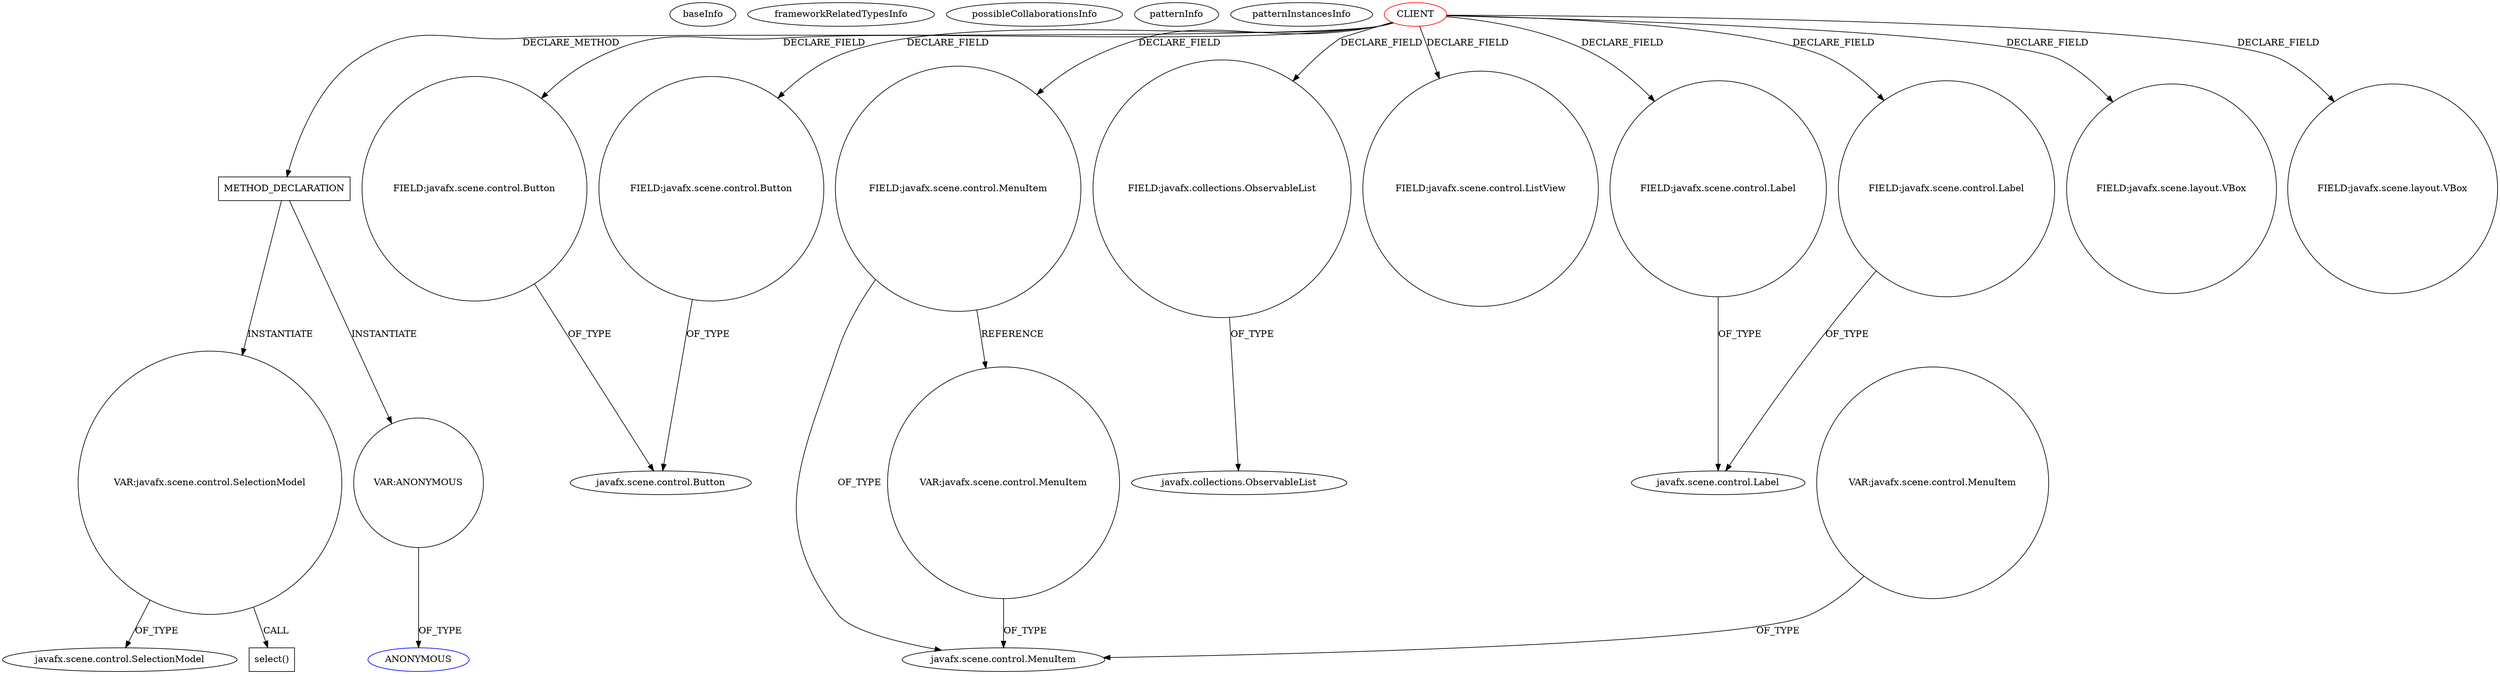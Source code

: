 digraph {
baseInfo[graphId=632,category="pattern",isAnonymous=false,possibleRelation=false]
frameworkRelatedTypesInfo[]
possibleCollaborationsInfo[]
patternInfo[frequency=2.0,patternRootClient=0]
patternInstancesInfo[0="zvakanaka-bitbit~/zvakanaka-bitbit/bitbit-master/src/bitbit/BitBit.java~BitBit~4923",1="hock323-eventManager~/hock323-eventManager/EventManager-master/src/eventManager/controller/pokerTournament/TournamentController.java~TournamentController~3009"]
232[label="javafx.scene.control.SelectionModel",vertexType="FRAMEWORK_CLASS_TYPE",isFrameworkType=false]
256[label="VAR:javafx.scene.control.SelectionModel",vertexType="VARIABLE_EXPRESION",isFrameworkType=false,shape=circle]
257[label="select()",vertexType="INSIDE_CALL",isFrameworkType=false,shape=box]
216[label="METHOD_DECLARATION",vertexType="CLIENT_METHOD_DECLARATION",isFrameworkType=false,shape=box]
0[label="CLIENT",vertexType="ROOT_CLIENT_CLASS_DECLARATION",isFrameworkType=false,color=red]
44[label="FIELD:javafx.scene.control.Button",vertexType="FIELD_DECLARATION",isFrameworkType=false,shape=circle]
18[label="FIELD:javafx.scene.control.Button",vertexType="FIELD_DECLARATION",isFrameworkType=false,shape=circle]
38[label="FIELD:javafx.scene.control.MenuItem",vertexType="FIELD_DECLARATION",isFrameworkType=false,shape=circle]
10[label="FIELD:javafx.collections.ObservableList",vertexType="FIELD_DECLARATION",isFrameworkType=false,shape=circle]
11[label="javafx.collections.ObservableList",vertexType="FRAMEWORK_INTERFACE_TYPE",isFrameworkType=false]
3[label="javafx.scene.control.MenuItem",vertexType="FRAMEWORK_CLASS_TYPE",isFrameworkType=false]
4[label="FIELD:javafx.scene.control.ListView",vertexType="FIELD_DECLARATION",isFrameworkType=false,shape=circle]
428[label="VAR:javafx.scene.control.MenuItem",vertexType="VARIABLE_EXPRESION",isFrameworkType=false,shape=circle]
308[label="VAR:javafx.scene.control.MenuItem",vertexType="VARIABLE_EXPRESION",isFrameworkType=false,shape=circle]
22[label="FIELD:javafx.scene.control.Label",vertexType="FIELD_DECLARATION",isFrameworkType=false,shape=circle]
23[label="javafx.scene.control.Label",vertexType="FRAMEWORK_CLASS_TYPE",isFrameworkType=false]
60[label="FIELD:javafx.scene.control.Label",vertexType="FIELD_DECLARATION",isFrameworkType=false,shape=circle]
19[label="javafx.scene.control.Button",vertexType="FRAMEWORK_CLASS_TYPE",isFrameworkType=false]
227[label="VAR:ANONYMOUS",vertexType="VARIABLE_EXPRESION",isFrameworkType=false,shape=circle]
228[label="ANONYMOUS",vertexType="REFERENCE_ANONYMOUS_DECLARATION",isFrameworkType=false,color=blue]
56[label="FIELD:javafx.scene.layout.VBox",vertexType="FIELD_DECLARATION",isFrameworkType=false,shape=circle]
24[label="FIELD:javafx.scene.layout.VBox",vertexType="FIELD_DECLARATION",isFrameworkType=false,shape=circle]
227->228[label="OF_TYPE"]
256->232[label="OF_TYPE"]
60->23[label="OF_TYPE"]
0->10[label="DECLARE_FIELD"]
0->56[label="DECLARE_FIELD"]
0->60[label="DECLARE_FIELD"]
0->44[label="DECLARE_FIELD"]
18->19[label="OF_TYPE"]
0->18[label="DECLARE_FIELD"]
38->308[label="REFERENCE"]
0->24[label="DECLARE_FIELD"]
0->38[label="DECLARE_FIELD"]
216->256[label="INSTANTIATE"]
38->3[label="OF_TYPE"]
216->227[label="INSTANTIATE"]
256->257[label="CALL"]
22->23[label="OF_TYPE"]
308->3[label="OF_TYPE"]
428->3[label="OF_TYPE"]
0->216[label="DECLARE_METHOD"]
44->19[label="OF_TYPE"]
0->4[label="DECLARE_FIELD"]
0->22[label="DECLARE_FIELD"]
10->11[label="OF_TYPE"]
}
